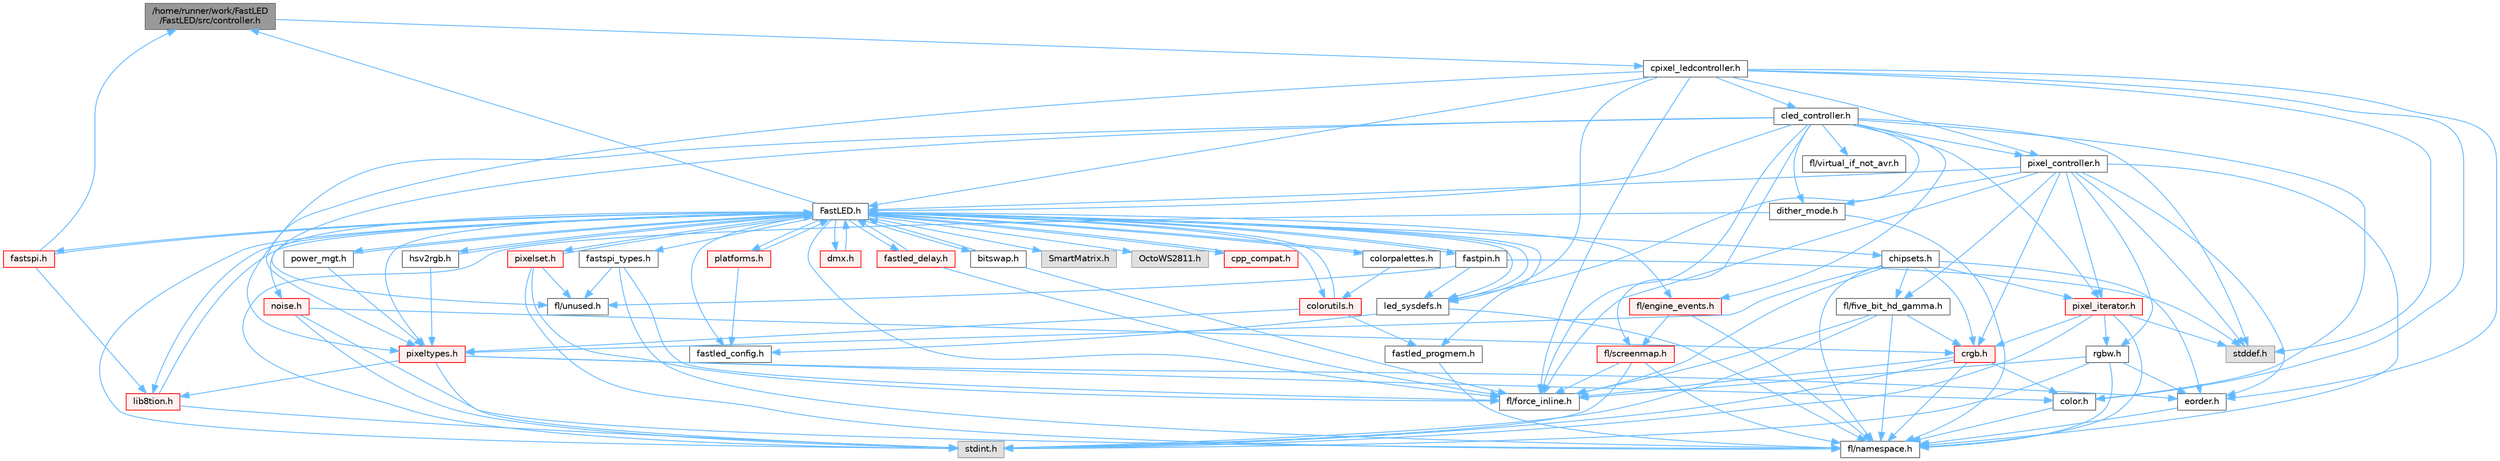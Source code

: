 digraph "/home/runner/work/FastLED/FastLED/src/controller.h"
{
 // LATEX_PDF_SIZE
  bgcolor="transparent";
  edge [fontname=Helvetica,fontsize=10,labelfontname=Helvetica,labelfontsize=10];
  node [fontname=Helvetica,fontsize=10,shape=box,height=0.2,width=0.4];
  Node1 [id="Node000001",label="/home/runner/work/FastLED\l/FastLED/src/controller.h",height=0.2,width=0.4,color="gray40", fillcolor="grey60", style="filled", fontcolor="black",tooltip="deprecated: base definitions used by led controllers for writing out led data"];
  Node1 -> Node2 [id="edge1_Node000001_Node000002",color="steelblue1",style="solid",tooltip=" "];
  Node2 [id="Node000002",label="cpixel_ledcontroller.h",height=0.2,width=0.4,color="grey40", fillcolor="white", style="filled",URL="$d9/d57/cpixel__ledcontroller_8h.html",tooltip="defines the templated version of the CLEDController class"];
  Node2 -> Node3 [id="edge2_Node000002_Node000003",color="steelblue1",style="solid",tooltip=" "];
  Node3 [id="Node000003",label="stddef.h",height=0.2,width=0.4,color="grey60", fillcolor="#E0E0E0", style="filled",tooltip=" "];
  Node2 -> Node4 [id="edge3_Node000002_Node000004",color="steelblue1",style="solid",tooltip=" "];
  Node4 [id="Node000004",label="FastLED.h",height=0.2,width=0.4,color="grey40", fillcolor="white", style="filled",URL="$db/d97/_fast_l_e_d_8h.html",tooltip="central include file for FastLED, defines the CFastLED class/object"];
  Node4 -> Node5 [id="edge4_Node000004_Node000005",color="steelblue1",style="solid",tooltip=" "];
  Node5 [id="Node000005",label="stdint.h",height=0.2,width=0.4,color="grey60", fillcolor="#E0E0E0", style="filled",tooltip=" "];
  Node4 -> Node6 [id="edge5_Node000004_Node000006",color="steelblue1",style="solid",tooltip=" "];
  Node6 [id="Node000006",label="SmartMatrix.h",height=0.2,width=0.4,color="grey60", fillcolor="#E0E0E0", style="filled",tooltip=" "];
  Node4 -> Node7 [id="edge6_Node000004_Node000007",color="steelblue1",style="solid",tooltip=" "];
  Node7 [id="Node000007",label="OctoWS2811.h",height=0.2,width=0.4,color="grey60", fillcolor="#E0E0E0", style="filled",tooltip=" "];
  Node4 -> Node8 [id="edge7_Node000004_Node000008",color="steelblue1",style="solid",tooltip=" "];
  Node8 [id="Node000008",label="fl/force_inline.h",height=0.2,width=0.4,color="grey40", fillcolor="white", style="filled",URL="$d8/d2d/fl_2force__inline_8h.html",tooltip=" "];
  Node4 -> Node9 [id="edge8_Node000004_Node000009",color="steelblue1",style="solid",tooltip=" "];
  Node9 [id="Node000009",label="cpp_compat.h",height=0.2,width=0.4,color="red", fillcolor="#FFF0F0", style="filled",URL="$d9/d13/cpp__compat_8h.html",tooltip="Compatibility functions based on C++ version."];
  Node9 -> Node4 [id="edge9_Node000009_Node000004",color="steelblue1",style="solid",tooltip=" "];
  Node4 -> Node11 [id="edge10_Node000004_Node000011",color="steelblue1",style="solid",tooltip=" "];
  Node11 [id="Node000011",label="fastled_config.h",height=0.2,width=0.4,color="grey40", fillcolor="white", style="filled",URL="$d5/d11/fastled__config_8h.html",tooltip="Contains definitions that can be used to configure FastLED at compile time."];
  Node4 -> Node12 [id="edge11_Node000004_Node000012",color="steelblue1",style="solid",tooltip=" "];
  Node12 [id="Node000012",label="led_sysdefs.h",height=0.2,width=0.4,color="grey40", fillcolor="white", style="filled",URL="$d9/d3e/led__sysdefs_8h.html",tooltip="Determines which platform system definitions to include."];
  Node12 -> Node4 [id="edge12_Node000012_Node000004",color="steelblue1",style="solid",tooltip=" "];
  Node12 -> Node11 [id="edge13_Node000012_Node000011",color="steelblue1",style="solid",tooltip=" "];
  Node12 -> Node13 [id="edge14_Node000012_Node000013",color="steelblue1",style="solid",tooltip=" "];
  Node13 [id="Node000013",label="fl/namespace.h",height=0.2,width=0.4,color="grey40", fillcolor="white", style="filled",URL="$df/d2a/namespace_8h.html",tooltip="Implements the FastLED namespace macros."];
  Node4 -> Node14 [id="edge15_Node000004_Node000014",color="steelblue1",style="solid",tooltip=" "];
  Node14 [id="Node000014",label="fastled_delay.h",height=0.2,width=0.4,color="red", fillcolor="#FFF0F0", style="filled",URL="$d0/da8/fastled__delay_8h.html",tooltip="Utility functions and classes for managing delay cycles."];
  Node14 -> Node4 [id="edge16_Node000014_Node000004",color="steelblue1",style="solid",tooltip=" "];
  Node14 -> Node8 [id="edge17_Node000014_Node000008",color="steelblue1",style="solid",tooltip=" "];
  Node4 -> Node16 [id="edge18_Node000004_Node000016",color="steelblue1",style="solid",tooltip=" "];
  Node16 [id="Node000016",label="bitswap.h",height=0.2,width=0.4,color="grey40", fillcolor="white", style="filled",URL="$de/ded/bitswap_8h.html",tooltip="Functions for doing a rotation of bits/bytes used by parallel output."];
  Node16 -> Node4 [id="edge19_Node000016_Node000004",color="steelblue1",style="solid",tooltip=" "];
  Node16 -> Node8 [id="edge20_Node000016_Node000008",color="steelblue1",style="solid",tooltip=" "];
  Node4 -> Node1 [id="edge21_Node000004_Node000001",color="steelblue1",style="solid",tooltip=" "];
  Node4 -> Node17 [id="edge22_Node000004_Node000017",color="steelblue1",style="solid",tooltip=" "];
  Node17 [id="Node000017",label="fastpin.h",height=0.2,width=0.4,color="grey40", fillcolor="white", style="filled",URL="$db/d65/fastpin_8h.html",tooltip="Class base definitions for defining fast pin access."];
  Node17 -> Node4 [id="edge23_Node000017_Node000004",color="steelblue1",style="solid",tooltip=" "];
  Node17 -> Node12 [id="edge24_Node000017_Node000012",color="steelblue1",style="solid",tooltip=" "];
  Node17 -> Node3 [id="edge25_Node000017_Node000003",color="steelblue1",style="solid",tooltip=" "];
  Node17 -> Node18 [id="edge26_Node000017_Node000018",color="steelblue1",style="solid",tooltip=" "];
  Node18 [id="Node000018",label="fl/unused.h",height=0.2,width=0.4,color="grey40", fillcolor="white", style="filled",URL="$d8/d4b/unused_8h.html",tooltip=" "];
  Node4 -> Node19 [id="edge27_Node000004_Node000019",color="steelblue1",style="solid",tooltip=" "];
  Node19 [id="Node000019",label="fastspi_types.h",height=0.2,width=0.4,color="grey40", fillcolor="white", style="filled",URL="$d2/ddb/fastspi__types_8h.html",tooltip="Data types and constants used by SPI interfaces."];
  Node19 -> Node8 [id="edge28_Node000019_Node000008",color="steelblue1",style="solid",tooltip=" "];
  Node19 -> Node13 [id="edge29_Node000019_Node000013",color="steelblue1",style="solid",tooltip=" "];
  Node19 -> Node18 [id="edge30_Node000019_Node000018",color="steelblue1",style="solid",tooltip=" "];
  Node4 -> Node20 [id="edge31_Node000004_Node000020",color="steelblue1",style="solid",tooltip=" "];
  Node20 [id="Node000020",label="dmx.h",height=0.2,width=0.4,color="red", fillcolor="#FFF0F0", style="filled",URL="$d3/de1/dmx_8h.html",tooltip="Defines the DMX512-based LED controllers."];
  Node20 -> Node4 [id="edge32_Node000020_Node000004",color="steelblue1",style="solid",tooltip=" "];
  Node4 -> Node23 [id="edge33_Node000004_Node000023",color="steelblue1",style="solid",tooltip=" "];
  Node23 [id="Node000023",label="platforms.h",height=0.2,width=0.4,color="red", fillcolor="#FFF0F0", style="filled",URL="$da/dc9/platforms_8h.html",tooltip="Determines which platforms headers to include."];
  Node23 -> Node4 [id="edge34_Node000023_Node000004",color="steelblue1",style="solid",tooltip=" "];
  Node23 -> Node11 [id="edge35_Node000023_Node000011",color="steelblue1",style="solid",tooltip=" "];
  Node4 -> Node25 [id="edge36_Node000004_Node000025",color="steelblue1",style="solid",tooltip=" "];
  Node25 [id="Node000025",label="fastled_progmem.h",height=0.2,width=0.4,color="grey40", fillcolor="white", style="filled",URL="$df/dab/fastled__progmem_8h.html",tooltip="Wrapper definitions to allow seamless use of PROGMEM in environments that have it."];
  Node25 -> Node13 [id="edge37_Node000025_Node000013",color="steelblue1",style="solid",tooltip=" "];
  Node4 -> Node26 [id="edge38_Node000004_Node000026",color="steelblue1",style="solid",tooltip=" "];
  Node26 [id="Node000026",label="lib8tion.h",height=0.2,width=0.4,color="red", fillcolor="#FFF0F0", style="filled",URL="$df/da5/lib8tion_8h.html",tooltip="Fast, efficient 8-bit math functions specifically designed for high-performance LED programming."];
  Node26 -> Node4 [id="edge39_Node000026_Node000004",color="steelblue1",style="solid",tooltip=" "];
  Node26 -> Node5 [id="edge40_Node000026_Node000005",color="steelblue1",style="solid",tooltip=" "];
  Node4 -> Node40 [id="edge41_Node000004_Node000040",color="steelblue1",style="solid",tooltip=" "];
  Node40 [id="Node000040",label="pixeltypes.h",height=0.2,width=0.4,color="red", fillcolor="#FFF0F0", style="filled",URL="$d2/dba/pixeltypes_8h.html",tooltip="Includes defintions for RGB and HSV pixels."];
  Node40 -> Node5 [id="edge42_Node000040_Node000005",color="steelblue1",style="solid",tooltip=" "];
  Node40 -> Node26 [id="edge43_Node000040_Node000026",color="steelblue1",style="solid",tooltip=" "];
  Node40 -> Node35 [id="edge44_Node000040_Node000035",color="steelblue1",style="solid",tooltip=" "];
  Node35 [id="Node000035",label="color.h",height=0.2,width=0.4,color="grey40", fillcolor="white", style="filled",URL="$d2/d6b/src_2color_8h.html",tooltip="Contains definitions for color correction and temperature."];
  Node35 -> Node13 [id="edge45_Node000035_Node000013",color="steelblue1",style="solid",tooltip=" "];
  Node40 -> Node41 [id="edge46_Node000040_Node000041",color="steelblue1",style="solid",tooltip=" "];
  Node41 [id="Node000041",label="eorder.h",height=0.2,width=0.4,color="grey40", fillcolor="white", style="filled",URL="$db/d07/eorder_8h.html",tooltip="Defines color channel ordering enumerations."];
  Node41 -> Node13 [id="edge47_Node000041_Node000013",color="steelblue1",style="solid",tooltip=" "];
  Node4 -> Node50 [id="edge48_Node000004_Node000050",color="steelblue1",style="solid",tooltip=" "];
  Node50 [id="Node000050",label="hsv2rgb.h",height=0.2,width=0.4,color="grey40", fillcolor="white", style="filled",URL="$de/d9a/hsv2rgb_8h.html",tooltip="Functions to convert from the HSV colorspace to the RGB colorspace."];
  Node50 -> Node4 [id="edge49_Node000050_Node000004",color="steelblue1",style="solid",tooltip=" "];
  Node50 -> Node40 [id="edge50_Node000050_Node000040",color="steelblue1",style="solid",tooltip=" "];
  Node4 -> Node51 [id="edge51_Node000004_Node000051",color="steelblue1",style="solid",tooltip=" "];
  Node51 [id="Node000051",label="colorutils.h",height=0.2,width=0.4,color="red", fillcolor="#FFF0F0", style="filled",URL="$d1/dfb/colorutils_8h.html",tooltip="Utility functions for color fill, palettes, blending, and more."];
  Node51 -> Node4 [id="edge52_Node000051_Node000004",color="steelblue1",style="solid",tooltip=" "];
  Node51 -> Node40 [id="edge53_Node000051_Node000040",color="steelblue1",style="solid",tooltip=" "];
  Node51 -> Node25 [id="edge54_Node000051_Node000025",color="steelblue1",style="solid",tooltip=" "];
  Node4 -> Node57 [id="edge55_Node000004_Node000057",color="steelblue1",style="solid",tooltip=" "];
  Node57 [id="Node000057",label="pixelset.h",height=0.2,width=0.4,color="red", fillcolor="#FFF0F0", style="filled",URL="$d4/d46/pixelset_8h.html",tooltip="Declares classes for managing logical groups of LEDs."];
  Node57 -> Node4 [id="edge56_Node000057_Node000004",color="steelblue1",style="solid",tooltip=" "];
  Node57 -> Node8 [id="edge57_Node000057_Node000008",color="steelblue1",style="solid",tooltip=" "];
  Node57 -> Node18 [id="edge58_Node000057_Node000018",color="steelblue1",style="solid",tooltip=" "];
  Node57 -> Node13 [id="edge59_Node000057_Node000013",color="steelblue1",style="solid",tooltip=" "];
  Node4 -> Node59 [id="edge60_Node000004_Node000059",color="steelblue1",style="solid",tooltip=" "];
  Node59 [id="Node000059",label="colorpalettes.h",height=0.2,width=0.4,color="grey40", fillcolor="white", style="filled",URL="$dc/dcc/colorpalettes_8h.html",tooltip="Declarations for the predefined color palettes supplied by FastLED."];
  Node59 -> Node4 [id="edge61_Node000059_Node000004",color="steelblue1",style="solid",tooltip=" "];
  Node59 -> Node51 [id="edge62_Node000059_Node000051",color="steelblue1",style="solid",tooltip=" "];
  Node4 -> Node60 [id="edge63_Node000004_Node000060",color="steelblue1",style="solid",tooltip=" "];
  Node60 [id="Node000060",label="noise.h",height=0.2,width=0.4,color="red", fillcolor="#FFF0F0", style="filled",URL="$d1/d31/noise_8h.html",tooltip="Functions to generate and fill arrays with noise."];
  Node60 -> Node5 [id="edge64_Node000060_Node000005",color="steelblue1",style="solid",tooltip=" "];
  Node60 -> Node33 [id="edge65_Node000060_Node000033",color="steelblue1",style="solid",tooltip=" "];
  Node33 [id="Node000033",label="crgb.h",height=0.2,width=0.4,color="red", fillcolor="#FFF0F0", style="filled",URL="$db/dd1/crgb_8h.html",tooltip="Defines the red, green, and blue (RGB) pixel struct."];
  Node33 -> Node5 [id="edge66_Node000033_Node000005",color="steelblue1",style="solid",tooltip=" "];
  Node33 -> Node13 [id="edge67_Node000033_Node000013",color="steelblue1",style="solid",tooltip=" "];
  Node33 -> Node35 [id="edge68_Node000033_Node000035",color="steelblue1",style="solid",tooltip=" "];
  Node33 -> Node8 [id="edge69_Node000033_Node000008",color="steelblue1",style="solid",tooltip=" "];
  Node60 -> Node13 [id="edge70_Node000060_Node000013",color="steelblue1",style="solid",tooltip=" "];
  Node4 -> Node61 [id="edge71_Node000004_Node000061",color="steelblue1",style="solid",tooltip=" "];
  Node61 [id="Node000061",label="power_mgt.h",height=0.2,width=0.4,color="grey40", fillcolor="white", style="filled",URL="$dc/d5b/power__mgt_8h.html",tooltip="Functions to limit the power used by FastLED."];
  Node61 -> Node4 [id="edge72_Node000061_Node000004",color="steelblue1",style="solid",tooltip=" "];
  Node61 -> Node40 [id="edge73_Node000061_Node000040",color="steelblue1",style="solid",tooltip=" "];
  Node4 -> Node62 [id="edge74_Node000004_Node000062",color="steelblue1",style="solid",tooltip=" "];
  Node62 [id="Node000062",label="fastspi.h",height=0.2,width=0.4,color="red", fillcolor="#FFF0F0", style="filled",URL="$d6/ddc/fastspi_8h.html",tooltip="Serial peripheral interface (SPI) definitions per platform."];
  Node62 -> Node4 [id="edge75_Node000062_Node000004",color="steelblue1",style="solid",tooltip=" "];
  Node62 -> Node1 [id="edge76_Node000062_Node000001",color="steelblue1",style="solid",tooltip=" "];
  Node62 -> Node26 [id="edge77_Node000062_Node000026",color="steelblue1",style="solid",tooltip=" "];
  Node4 -> Node64 [id="edge78_Node000004_Node000064",color="steelblue1",style="solid",tooltip=" "];
  Node64 [id="Node000064",label="chipsets.h",height=0.2,width=0.4,color="grey40", fillcolor="white", style="filled",URL="$db/d66/chipsets_8h.html",tooltip="Contains the bulk of the definitions for the various LED chipsets supported."];
  Node64 -> Node40 [id="edge79_Node000064_Node000040",color="steelblue1",style="solid",tooltip=" "];
  Node64 -> Node65 [id="edge80_Node000064_Node000065",color="steelblue1",style="solid",tooltip=" "];
  Node65 [id="Node000065",label="fl/five_bit_hd_gamma.h",height=0.2,width=0.4,color="grey40", fillcolor="white", style="filled",URL="$dc/d44/five__bit__hd__gamma_8h.html",tooltip="Declares functions for five-bit gamma correction."];
  Node65 -> Node5 [id="edge81_Node000065_Node000005",color="steelblue1",style="solid",tooltip=" "];
  Node65 -> Node13 [id="edge82_Node000065_Node000013",color="steelblue1",style="solid",tooltip=" "];
  Node65 -> Node8 [id="edge83_Node000065_Node000008",color="steelblue1",style="solid",tooltip=" "];
  Node65 -> Node33 [id="edge84_Node000065_Node000033",color="steelblue1",style="solid",tooltip=" "];
  Node64 -> Node8 [id="edge85_Node000064_Node000008",color="steelblue1",style="solid",tooltip=" "];
  Node64 -> Node66 [id="edge86_Node000064_Node000066",color="steelblue1",style="solid",tooltip=" "];
  Node66 [id="Node000066",label="pixel_iterator.h",height=0.2,width=0.4,color="red", fillcolor="#FFF0F0", style="filled",URL="$d8/d6c/pixel__iterator_8h.html",tooltip="Non-templated low level pixel data writing class."];
  Node66 -> Node3 [id="edge87_Node000066_Node000003",color="steelblue1",style="solid",tooltip=" "];
  Node66 -> Node5 [id="edge88_Node000066_Node000005",color="steelblue1",style="solid",tooltip=" "];
  Node66 -> Node13 [id="edge89_Node000066_Node000013",color="steelblue1",style="solid",tooltip=" "];
  Node66 -> Node67 [id="edge90_Node000066_Node000067",color="steelblue1",style="solid",tooltip=" "];
  Node67 [id="Node000067",label="rgbw.h",height=0.2,width=0.4,color="grey40", fillcolor="white", style="filled",URL="$d7/dbb/rgbw_8h.html",tooltip="Functions for red, green, blue, white (RGBW) output."];
  Node67 -> Node5 [id="edge91_Node000067_Node000005",color="steelblue1",style="solid",tooltip=" "];
  Node67 -> Node8 [id="edge92_Node000067_Node000008",color="steelblue1",style="solid",tooltip=" "];
  Node67 -> Node13 [id="edge93_Node000067_Node000013",color="steelblue1",style="solid",tooltip=" "];
  Node67 -> Node41 [id="edge94_Node000067_Node000041",color="steelblue1",style="solid",tooltip=" "];
  Node66 -> Node33 [id="edge95_Node000066_Node000033",color="steelblue1",style="solid",tooltip=" "];
  Node64 -> Node33 [id="edge96_Node000064_Node000033",color="steelblue1",style="solid",tooltip=" "];
  Node64 -> Node41 [id="edge97_Node000064_Node000041",color="steelblue1",style="solid",tooltip=" "];
  Node64 -> Node13 [id="edge98_Node000064_Node000013",color="steelblue1",style="solid",tooltip=" "];
  Node4 -> Node68 [id="edge99_Node000004_Node000068",color="steelblue1",style="solid",tooltip=" "];
  Node68 [id="Node000068",label="fl/engine_events.h",height=0.2,width=0.4,color="red", fillcolor="#FFF0F0", style="filled",URL="$dc/dd9/fl_2engine__events_8h.html",tooltip=" "];
  Node68 -> Node70 [id="edge100_Node000068_Node000070",color="steelblue1",style="solid",tooltip=" "];
  Node70 [id="Node000070",label="fl/screenmap.h",height=0.2,width=0.4,color="red", fillcolor="#FFF0F0", style="filled",URL="$d7/d0d/fl_2screenmap_8h.html",tooltip=" "];
  Node70 -> Node5 [id="edge101_Node000070_Node000005",color="steelblue1",style="solid",tooltip=" "];
  Node70 -> Node8 [id="edge102_Node000070_Node000008",color="steelblue1",style="solid",tooltip=" "];
  Node70 -> Node13 [id="edge103_Node000070_Node000013",color="steelblue1",style="solid",tooltip=" "];
  Node68 -> Node13 [id="edge104_Node000068_Node000013",color="steelblue1",style="solid",tooltip=" "];
  Node2 -> Node12 [id="edge105_Node000002_Node000012",color="steelblue1",style="solid",tooltip=" "];
  Node2 -> Node40 [id="edge106_Node000002_Node000040",color="steelblue1",style="solid",tooltip=" "];
  Node2 -> Node35 [id="edge107_Node000002_Node000035",color="steelblue1",style="solid",tooltip=" "];
  Node2 -> Node41 [id="edge108_Node000002_Node000041",color="steelblue1",style="solid",tooltip=" "];
  Node2 -> Node8 [id="edge109_Node000002_Node000008",color="steelblue1",style="solid",tooltip=" "];
  Node2 -> Node77 [id="edge110_Node000002_Node000077",color="steelblue1",style="solid",tooltip=" "];
  Node77 [id="Node000077",label="pixel_controller.h",height=0.2,width=0.4,color="grey40", fillcolor="white", style="filled",URL="$d5/d4d/pixel__controller_8h.html",tooltip="Low level pixel data writing class."];
  Node77 -> Node3 [id="edge111_Node000077_Node000003",color="steelblue1",style="solid",tooltip=" "];
  Node77 -> Node4 [id="edge112_Node000077_Node000004",color="steelblue1",style="solid",tooltip=" "];
  Node77 -> Node67 [id="edge113_Node000077_Node000067",color="steelblue1",style="solid",tooltip=" "];
  Node77 -> Node65 [id="edge114_Node000077_Node000065",color="steelblue1",style="solid",tooltip=" "];
  Node77 -> Node8 [id="edge115_Node000077_Node000008",color="steelblue1",style="solid",tooltip=" "];
  Node77 -> Node13 [id="edge116_Node000077_Node000013",color="steelblue1",style="solid",tooltip=" "];
  Node77 -> Node41 [id="edge117_Node000077_Node000041",color="steelblue1",style="solid",tooltip=" "];
  Node77 -> Node78 [id="edge118_Node000077_Node000078",color="steelblue1",style="solid",tooltip=" "];
  Node78 [id="Node000078",label="dither_mode.h",height=0.2,width=0.4,color="grey40", fillcolor="white", style="filled",URL="$d8/d90/dither__mode_8h.html",tooltip="Declares dithering options and types."];
  Node78 -> Node5 [id="edge119_Node000078_Node000005",color="steelblue1",style="solid",tooltip=" "];
  Node78 -> Node13 [id="edge120_Node000078_Node000013",color="steelblue1",style="solid",tooltip=" "];
  Node77 -> Node66 [id="edge121_Node000077_Node000066",color="steelblue1",style="solid",tooltip=" "];
  Node77 -> Node33 [id="edge122_Node000077_Node000033",color="steelblue1",style="solid",tooltip=" "];
  Node2 -> Node79 [id="edge123_Node000002_Node000079",color="steelblue1",style="solid",tooltip=" "];
  Node79 [id="Node000079",label="cled_controller.h",height=0.2,width=0.4,color="grey40", fillcolor="white", style="filled",URL="$db/d6d/cled__controller_8h.html",tooltip="base definitions used by led controllers for writing out led data"];
  Node79 -> Node3 [id="edge124_Node000079_Node000003",color="steelblue1",style="solid",tooltip=" "];
  Node79 -> Node4 [id="edge125_Node000079_Node000004",color="steelblue1",style="solid",tooltip=" "];
  Node79 -> Node12 [id="edge126_Node000079_Node000012",color="steelblue1",style="solid",tooltip=" "];
  Node79 -> Node40 [id="edge127_Node000079_Node000040",color="steelblue1",style="solid",tooltip=" "];
  Node79 -> Node35 [id="edge128_Node000079_Node000035",color="steelblue1",style="solid",tooltip=" "];
  Node79 -> Node8 [id="edge129_Node000079_Node000008",color="steelblue1",style="solid",tooltip=" "];
  Node79 -> Node18 [id="edge130_Node000079_Node000018",color="steelblue1",style="solid",tooltip=" "];
  Node79 -> Node77 [id="edge131_Node000079_Node000077",color="steelblue1",style="solid",tooltip=" "];
  Node79 -> Node78 [id="edge132_Node000079_Node000078",color="steelblue1",style="solid",tooltip=" "];
  Node79 -> Node66 [id="edge133_Node000079_Node000066",color="steelblue1",style="solid",tooltip=" "];
  Node79 -> Node68 [id="edge134_Node000079_Node000068",color="steelblue1",style="solid",tooltip=" "];
  Node79 -> Node70 [id="edge135_Node000079_Node000070",color="steelblue1",style="solid",tooltip=" "];
  Node79 -> Node80 [id="edge136_Node000079_Node000080",color="steelblue1",style="solid",tooltip=" "];
  Node80 [id="Node000080",label="fl/virtual_if_not_avr.h",height=0.2,width=0.4,color="grey40", fillcolor="white", style="filled",URL="$da/ddb/virtual__if__not__avr_8h.html",tooltip=" "];
}
